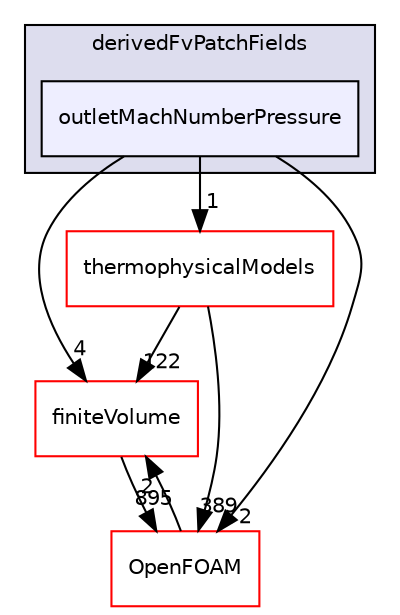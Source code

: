 digraph "src/TurbulenceModels/compressible/turbulentFluidThermoModels/derivedFvPatchFields/outletMachNumberPressure" {
  bgcolor=transparent;
  compound=true
  node [ fontsize="10", fontname="Helvetica"];
  edge [ labelfontsize="10", labelfontname="Helvetica"];
  subgraph clusterdir_d7c89f283599343304e45068c6742eff {
    graph [ bgcolor="#ddddee", pencolor="black", label="derivedFvPatchFields" fontname="Helvetica", fontsize="10", URL="dir_d7c89f283599343304e45068c6742eff.html"]
  dir_fcacd3b909d086560506b3c9f3166312 [shape=box, label="outletMachNumberPressure", style="filled", fillcolor="#eeeeff", pencolor="black", URL="dir_fcacd3b909d086560506b3c9f3166312.html"];
  }
  dir_9bd15774b555cf7259a6fa18f99fe99b [shape=box label="finiteVolume" color="red" URL="dir_9bd15774b555cf7259a6fa18f99fe99b.html"];
  dir_2778d089ec5c4f66810b11f753867003 [shape=box label="thermophysicalModels" color="red" URL="dir_2778d089ec5c4f66810b11f753867003.html"];
  dir_c5473ff19b20e6ec4dfe5c310b3778a8 [shape=box label="OpenFOAM" color="red" URL="dir_c5473ff19b20e6ec4dfe5c310b3778a8.html"];
  dir_9bd15774b555cf7259a6fa18f99fe99b->dir_c5473ff19b20e6ec4dfe5c310b3778a8 [headlabel="895", labeldistance=1.5 headhref="dir_000814_002151.html"];
  dir_2778d089ec5c4f66810b11f753867003->dir_9bd15774b555cf7259a6fa18f99fe99b [headlabel="122", labeldistance=1.5 headhref="dir_001225_000814.html"];
  dir_2778d089ec5c4f66810b11f753867003->dir_c5473ff19b20e6ec4dfe5c310b3778a8 [headlabel="389", labeldistance=1.5 headhref="dir_001225_002151.html"];
  dir_c5473ff19b20e6ec4dfe5c310b3778a8->dir_9bd15774b555cf7259a6fa18f99fe99b [headlabel="2", labeldistance=1.5 headhref="dir_002151_000814.html"];
  dir_fcacd3b909d086560506b3c9f3166312->dir_9bd15774b555cf7259a6fa18f99fe99b [headlabel="4", labeldistance=1.5 headhref="dir_003991_000814.html"];
  dir_fcacd3b909d086560506b3c9f3166312->dir_2778d089ec5c4f66810b11f753867003 [headlabel="1", labeldistance=1.5 headhref="dir_003991_001225.html"];
  dir_fcacd3b909d086560506b3c9f3166312->dir_c5473ff19b20e6ec4dfe5c310b3778a8 [headlabel="2", labeldistance=1.5 headhref="dir_003991_002151.html"];
}
